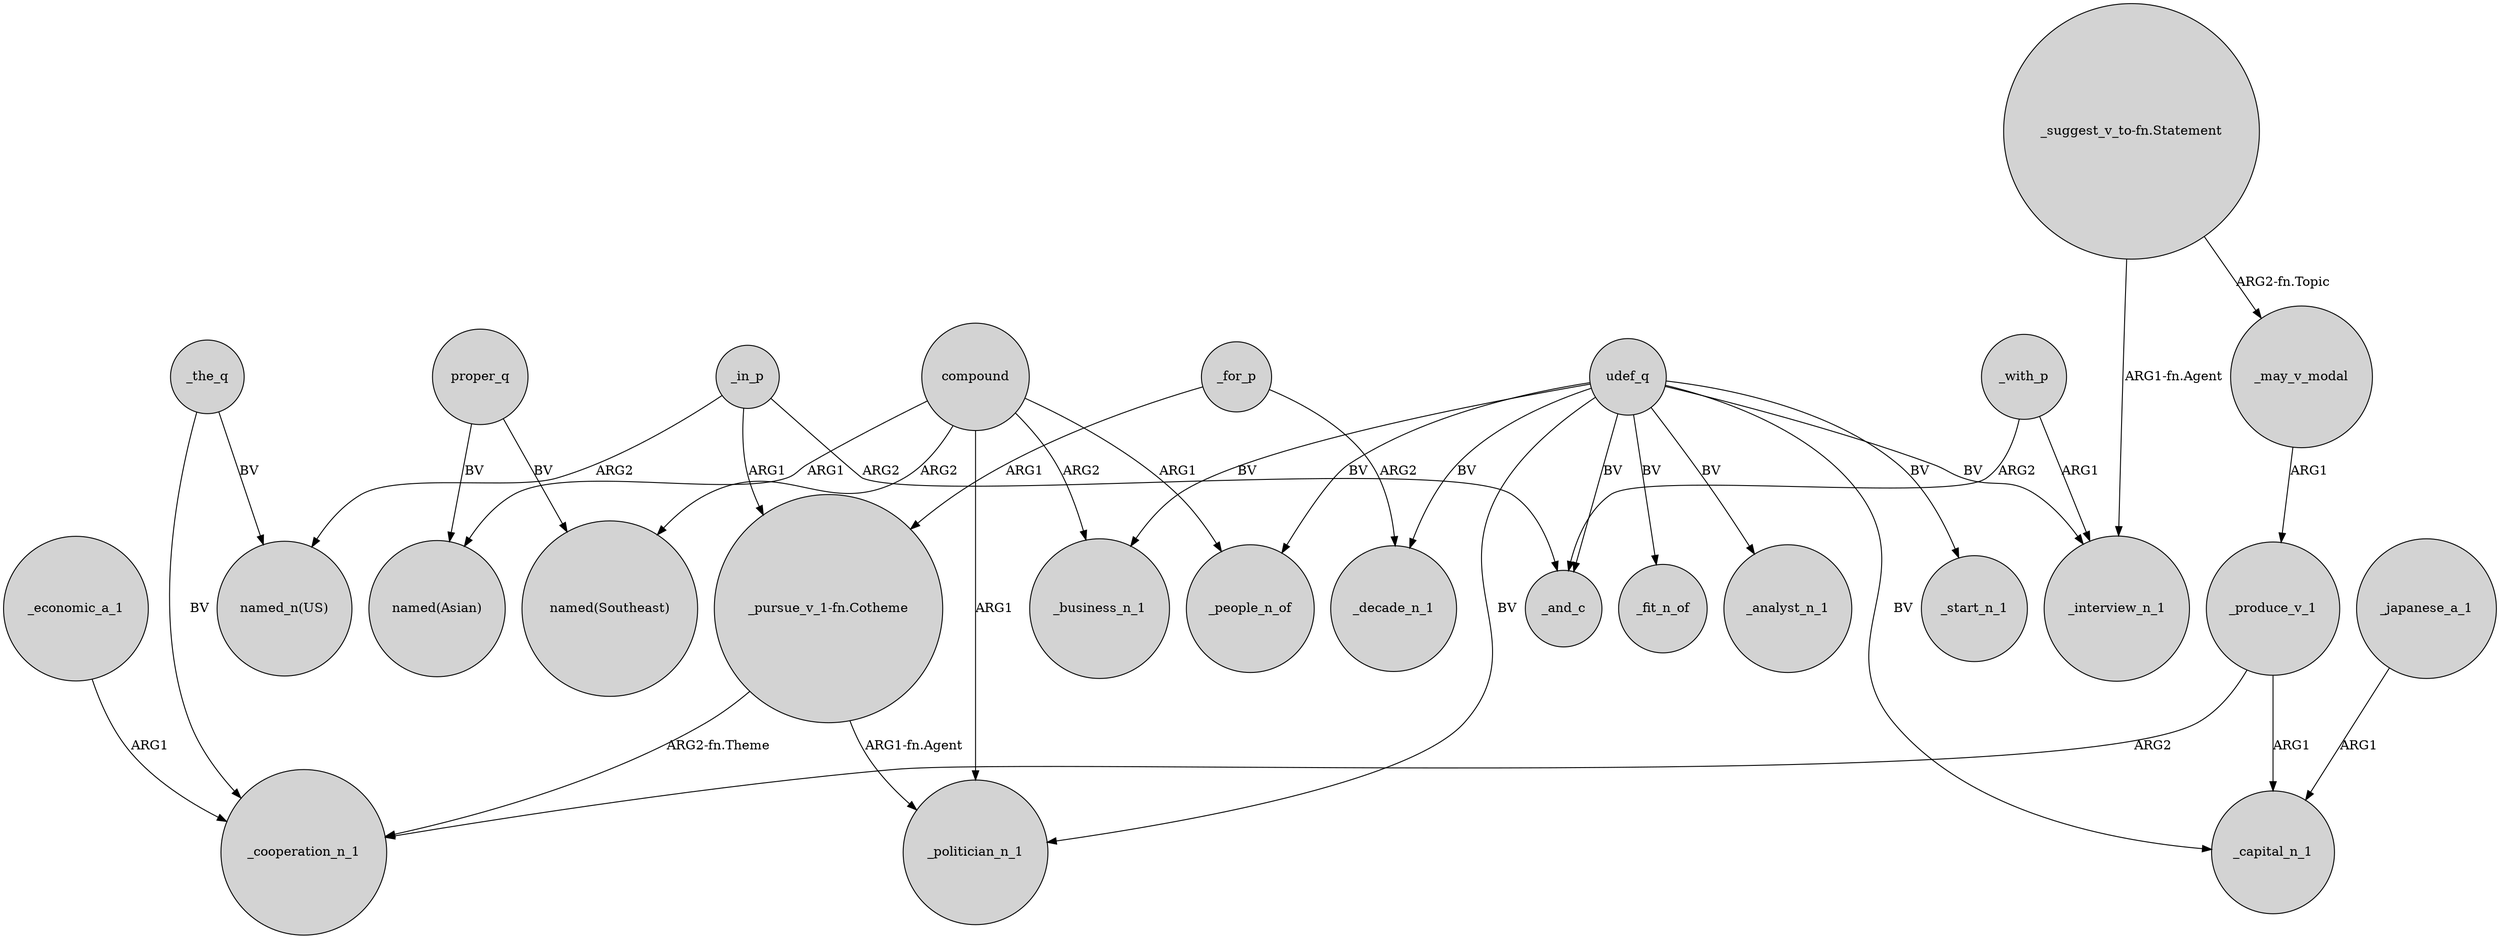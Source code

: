 digraph {
	node [shape=circle style=filled]
	_with_p -> _and_c [label=ARG2]
	_the_q -> _cooperation_n_1 [label=BV]
	_with_p -> _interview_n_1 [label=ARG1]
	"_suggest_v_to-fn.Statement" -> _may_v_modal [label="ARG2-fn.Topic"]
	compound -> "named(Southeast)" [label=ARG2]
	_japanese_a_1 -> _capital_n_1 [label=ARG1]
	_for_p -> _decade_n_1 [label=ARG2]
	compound -> _politician_n_1 [label=ARG1]
	_in_p -> "named_n(US)" [label=ARG2]
	"_suggest_v_to-fn.Statement" -> _interview_n_1 [label="ARG1-fn.Agent"]
	udef_q -> _start_n_1 [label=BV]
	_the_q -> "named_n(US)" [label=BV]
	udef_q -> _politician_n_1 [label=BV]
	_economic_a_1 -> _cooperation_n_1 [label=ARG1]
	udef_q -> _people_n_of [label=BV]
	"_pursue_v_1-fn.Cotheme" -> _cooperation_n_1 [label="ARG2-fn.Theme"]
	_may_v_modal -> _produce_v_1 [label=ARG1]
	_produce_v_1 -> _cooperation_n_1 [label=ARG2]
	compound -> "named(Asian)" [label=ARG1]
	_for_p -> "_pursue_v_1-fn.Cotheme" [label=ARG1]
	compound -> _business_n_1 [label=ARG2]
	udef_q -> _fit_n_of [label=BV]
	"_pursue_v_1-fn.Cotheme" -> _politician_n_1 [label="ARG1-fn.Agent"]
	udef_q -> _business_n_1 [label=BV]
	_produce_v_1 -> _capital_n_1 [label=ARG1]
	_in_p -> "_pursue_v_1-fn.Cotheme" [label=ARG1]
	compound -> _people_n_of [label=ARG1]
	udef_q -> _and_c [label=BV]
	proper_q -> "named(Asian)" [label=BV]
	_in_p -> _and_c [label=ARG2]
	proper_q -> "named(Southeast)" [label=BV]
	udef_q -> _analyst_n_1 [label=BV]
	udef_q -> _decade_n_1 [label=BV]
	udef_q -> _interview_n_1 [label=BV]
	udef_q -> _capital_n_1 [label=BV]
}
